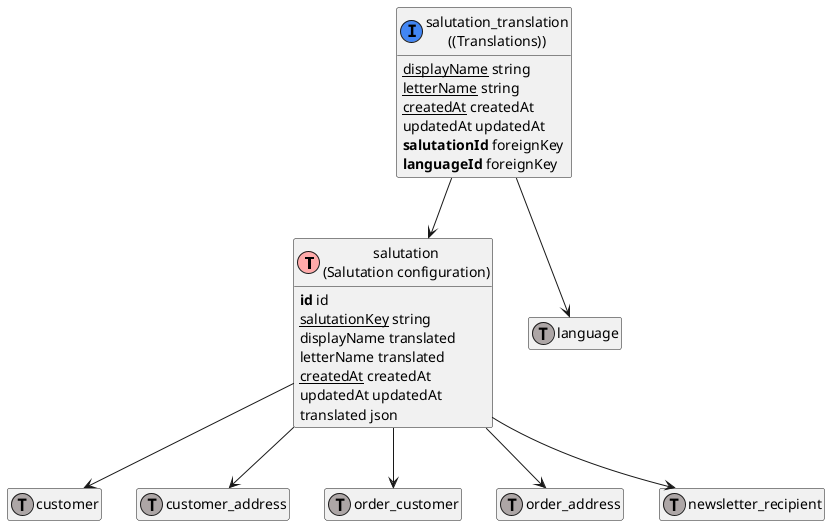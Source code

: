 @startuml
' uncomment the line below if you're using computer with a retina display
' skinparam dpi 300
!define Table(name,desc) class name as "desc" << (T,#FFAAAA) >>
!define ForeignTable(name,desc) class name as "desc" << (T,#ada6a6) >>
!define TranslationTable(name,desc) class name as "desc" << (I,#4286f4) >>
' we use bold for primary key
' green color for unique
' and underscore for not_null
!define primary_key(x) <b>x</b>
!define unique(x) <color:green>x</color>
!define not_null(x) <u>x</u>
' other tags available:
' <i></i>
' <back:COLOR></color>, where color is a color name or html color code
' (#FFAACC)
' see: http://plantuml.com/classes.html#More
hide methods
hide stereotypes
hide empty members
skinparam backgroundColor #FFFFFF

' entities

Table(ShopwareCoreSystemSalutationSalutationDefinition, "salutation\n(Salutation configuration)") {
   primary_key(id) id
   not_null(salutationKey) string
   displayName translated
   letterName translated
   not_null(createdAt) createdAt
   updatedAt updatedAt
   translated json
}
TranslationTable(ShopwareCoreSystemSalutationAggregateSalutationTranslationSalutationTranslationDefinition, "salutation_translation\n((Translations))") {
   not_null(displayName) string
   not_null(letterName) string
   not_null(createdAt) createdAt
   updatedAt updatedAt
   primary_key(salutationId) foreignKey
   primary_key(languageId) foreignKey
}
ForeignTable(ShopwareCoreCheckoutCustomerCustomerDefinition, "customer") {
}
ForeignTable(ShopwareCoreCheckoutCustomerAggregateCustomerAddressCustomerAddressDefinition, "customer_address") {
}
ForeignTable(ShopwareCoreCheckoutOrderAggregateOrderCustomerOrderCustomerDefinition, "order_customer") {
}
ForeignTable(ShopwareCoreCheckoutOrderAggregateOrderAddressOrderAddressDefinition, "order_address") {
}
ForeignTable(ShopwareCoreContentNewsletterAggregateNewsletterRecipientNewsletterRecipientDefinition, "newsletter_recipient") {
}
ForeignTable(ShopwareCoreSystemLanguageLanguageDefinition, "language") {
}

' relationshipd

ShopwareCoreSystemSalutationAggregateSalutationTranslationSalutationTranslationDefinition --> ShopwareCoreSystemSalutationSalutationDefinition
ShopwareCoreSystemSalutationSalutationDefinition --> ShopwareCoreCheckoutCustomerCustomerDefinition
ShopwareCoreSystemSalutationSalutationDefinition --> ShopwareCoreCheckoutCustomerAggregateCustomerAddressCustomerAddressDefinition
ShopwareCoreSystemSalutationSalutationDefinition --> ShopwareCoreCheckoutOrderAggregateOrderCustomerOrderCustomerDefinition
ShopwareCoreSystemSalutationSalutationDefinition --> ShopwareCoreCheckoutOrderAggregateOrderAddressOrderAddressDefinition
ShopwareCoreSystemSalutationSalutationDefinition --> ShopwareCoreContentNewsletterAggregateNewsletterRecipientNewsletterRecipientDefinition
ShopwareCoreSystemSalutationAggregateSalutationTranslationSalutationTranslationDefinition --> ShopwareCoreSystemLanguageLanguageDefinition
@enduml
